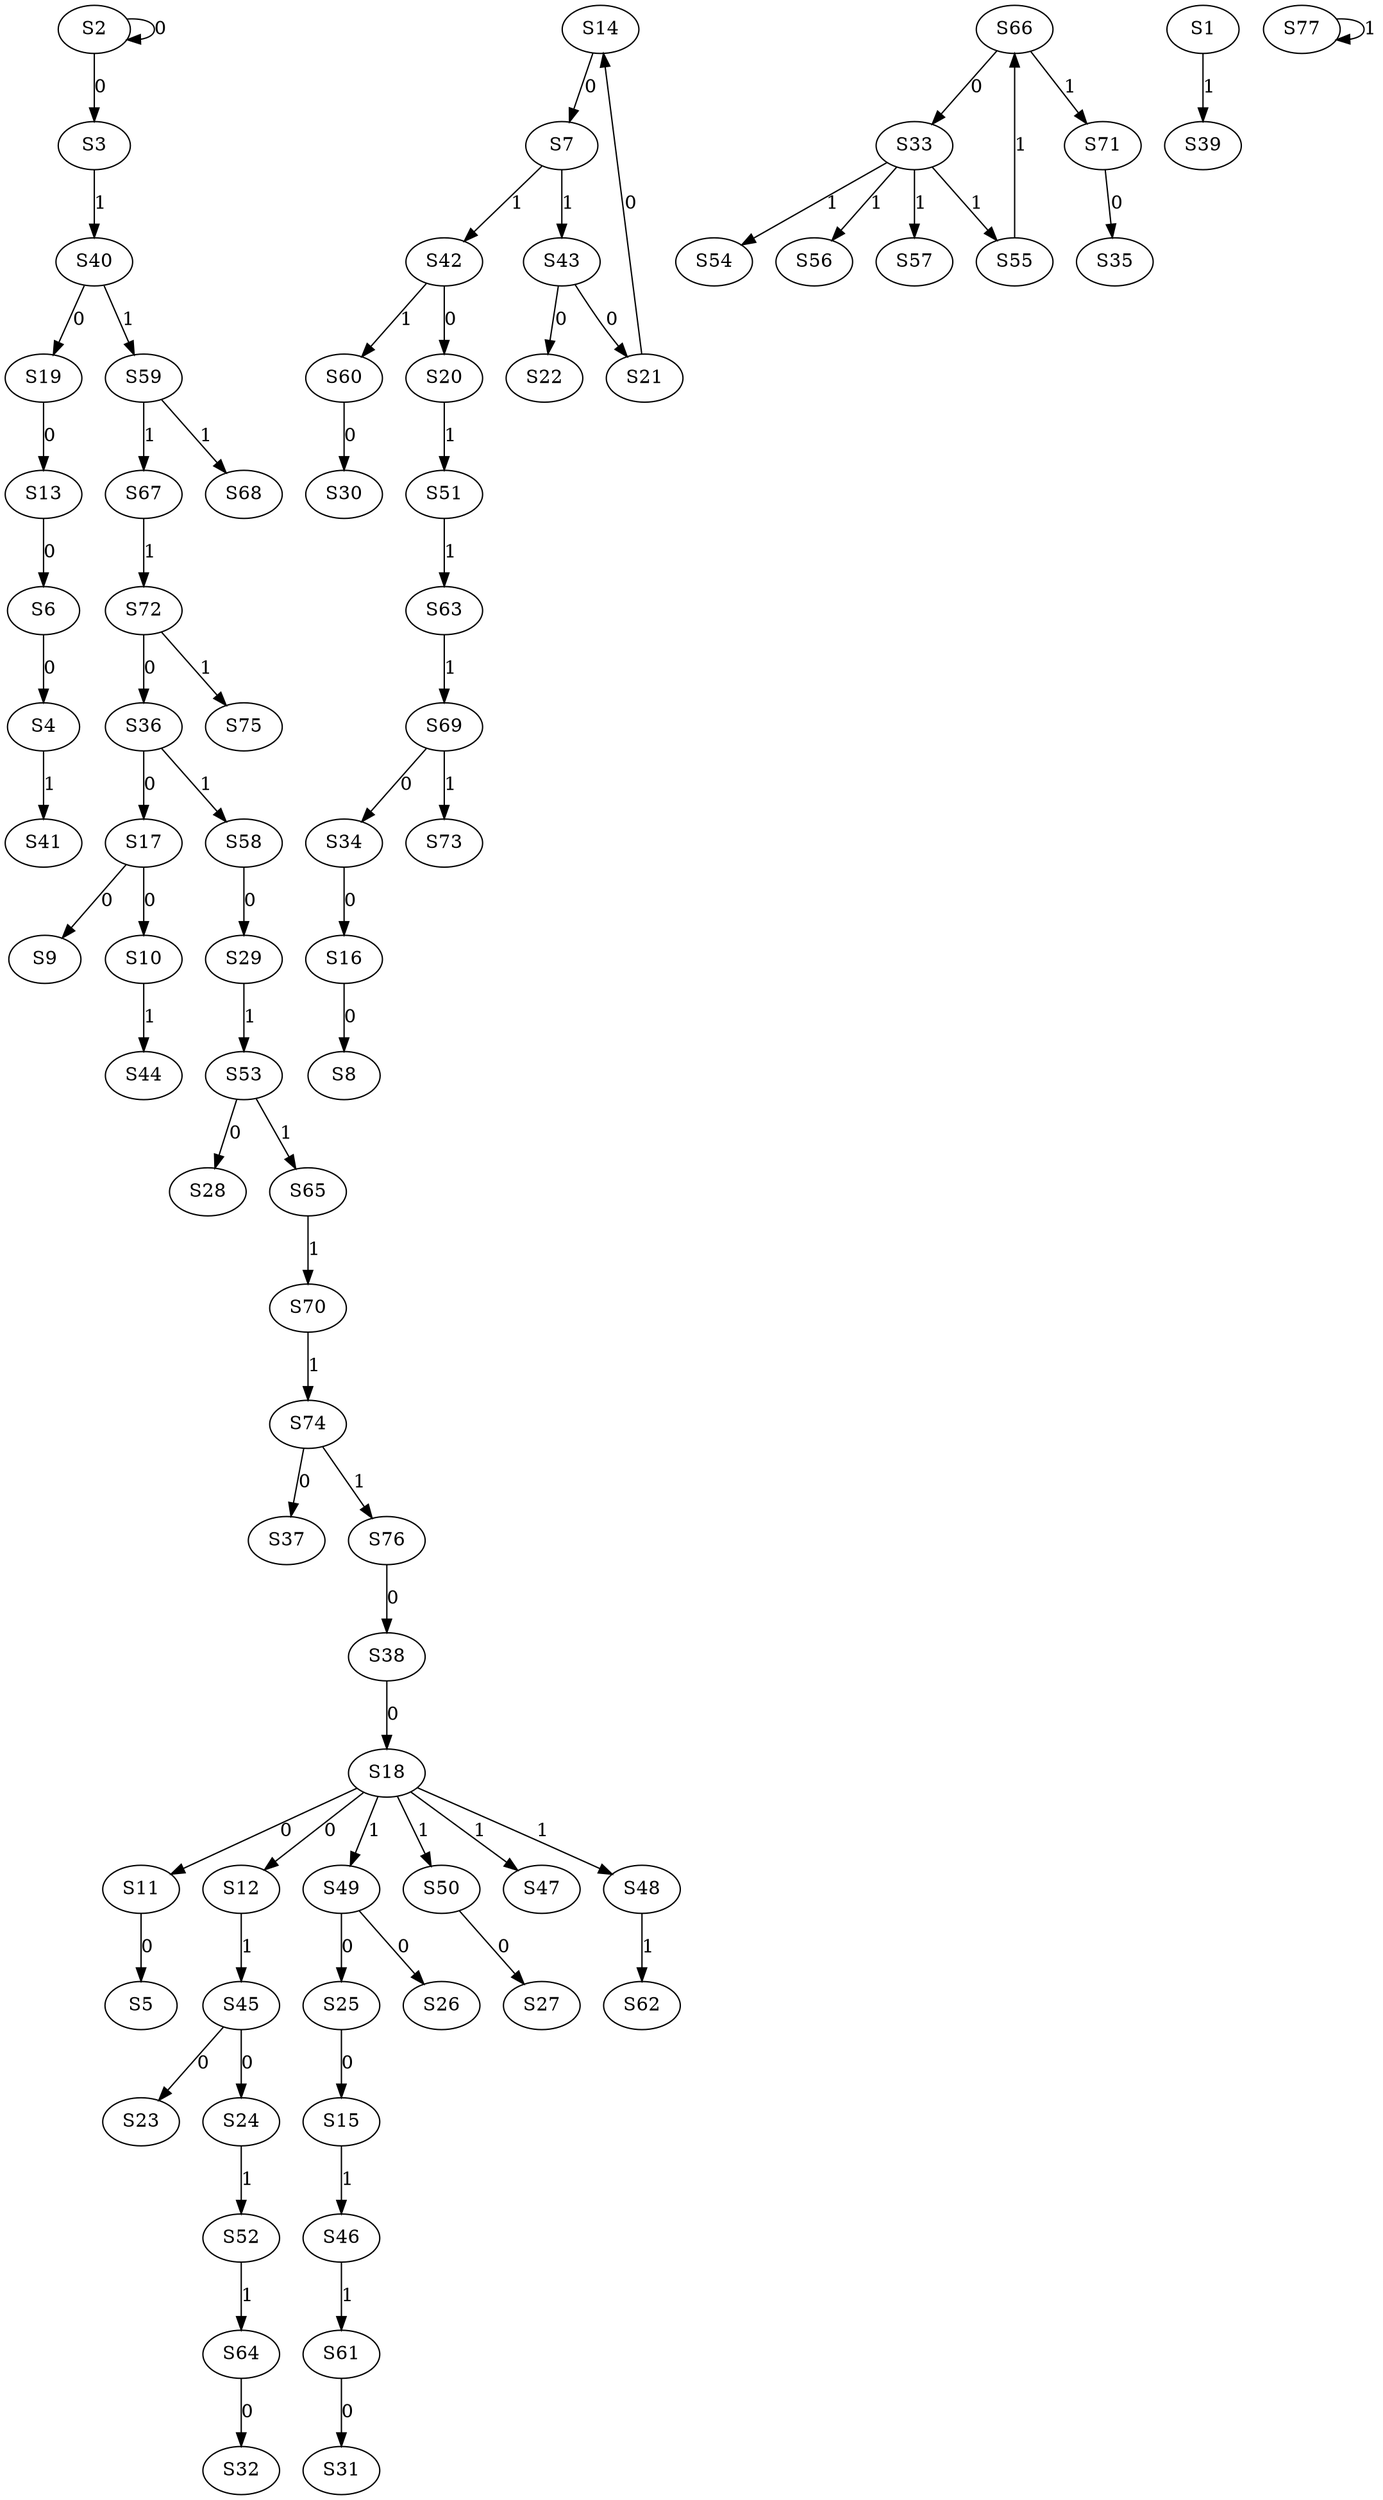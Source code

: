strict digraph {
	S2 -> S2 [ label = 0 ];
	S2 -> S3 [ label = 0 ];
	S6 -> S4 [ label = 0 ];
	S11 -> S5 [ label = 0 ];
	S13 -> S6 [ label = 0 ];
	S14 -> S7 [ label = 0 ];
	S16 -> S8 [ label = 0 ];
	S17 -> S9 [ label = 0 ];
	S17 -> S10 [ label = 0 ];
	S18 -> S11 [ label = 0 ];
	S18 -> S12 [ label = 0 ];
	S19 -> S13 [ label = 0 ];
	S21 -> S14 [ label = 0 ];
	S25 -> S15 [ label = 0 ];
	S34 -> S16 [ label = 0 ];
	S36 -> S17 [ label = 0 ];
	S38 -> S18 [ label = 0 ];
	S40 -> S19 [ label = 0 ];
	S42 -> S20 [ label = 0 ];
	S43 -> S21 [ label = 0 ];
	S43 -> S22 [ label = 0 ];
	S45 -> S23 [ label = 0 ];
	S45 -> S24 [ label = 0 ];
	S49 -> S25 [ label = 0 ];
	S49 -> S26 [ label = 0 ];
	S50 -> S27 [ label = 0 ];
	S53 -> S28 [ label = 0 ];
	S58 -> S29 [ label = 0 ];
	S60 -> S30 [ label = 0 ];
	S61 -> S31 [ label = 0 ];
	S64 -> S32 [ label = 0 ];
	S66 -> S33 [ label = 0 ];
	S69 -> S34 [ label = 0 ];
	S71 -> S35 [ label = 0 ];
	S72 -> S36 [ label = 0 ];
	S74 -> S37 [ label = 0 ];
	S76 -> S38 [ label = 0 ];
	S1 -> S39 [ label = 1 ];
	S3 -> S40 [ label = 1 ];
	S4 -> S41 [ label = 1 ];
	S7 -> S42 [ label = 1 ];
	S7 -> S43 [ label = 1 ];
	S10 -> S44 [ label = 1 ];
	S12 -> S45 [ label = 1 ];
	S15 -> S46 [ label = 1 ];
	S18 -> S47 [ label = 1 ];
	S18 -> S48 [ label = 1 ];
	S18 -> S49 [ label = 1 ];
	S18 -> S50 [ label = 1 ];
	S20 -> S51 [ label = 1 ];
	S24 -> S52 [ label = 1 ];
	S29 -> S53 [ label = 1 ];
	S33 -> S54 [ label = 1 ];
	S33 -> S55 [ label = 1 ];
	S33 -> S56 [ label = 1 ];
	S33 -> S57 [ label = 1 ];
	S36 -> S58 [ label = 1 ];
	S40 -> S59 [ label = 1 ];
	S42 -> S60 [ label = 1 ];
	S46 -> S61 [ label = 1 ];
	S48 -> S62 [ label = 1 ];
	S51 -> S63 [ label = 1 ];
	S52 -> S64 [ label = 1 ];
	S53 -> S65 [ label = 1 ];
	S55 -> S66 [ label = 1 ];
	S59 -> S67 [ label = 1 ];
	S59 -> S68 [ label = 1 ];
	S63 -> S69 [ label = 1 ];
	S65 -> S70 [ label = 1 ];
	S66 -> S71 [ label = 1 ];
	S67 -> S72 [ label = 1 ];
	S69 -> S73 [ label = 1 ];
	S70 -> S74 [ label = 1 ];
	S72 -> S75 [ label = 1 ];
	S74 -> S76 [ label = 1 ];
	S77 -> S77 [ label = 1 ];
}